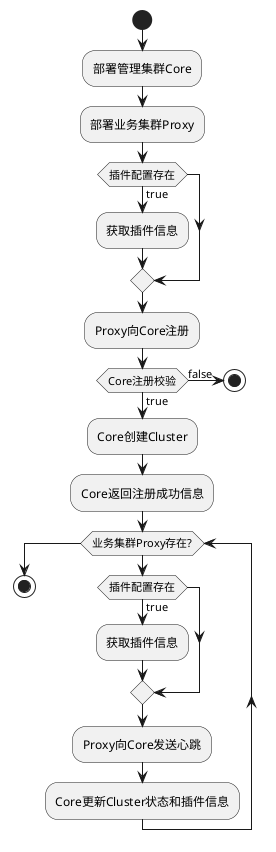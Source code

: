 @startuml
'https://plantuml.com/activity-diagram-beta

start
:部署管理集群Core;
:部署业务集群Proxy;
if (插件配置存在) then (true)
  :获取插件信息;
endif
:Proxy向Core注册;
if (Core注册校验) then (true)
  :Core创建Cluster;
else (false)
  stop
endif

:Core返回注册成功信息;

while (业务集群Proxy存在?)
  if (插件配置存在) then (true)
    :获取插件信息;
  endif
  :Proxy向Core发送心跳;
  :Core更新Cluster状态和插件信息;
endwhile
stop

@enduml
